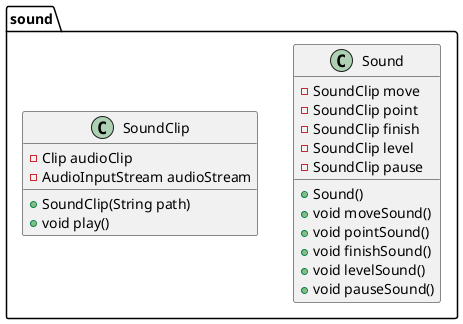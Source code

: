 @startuml
    package sound{
        class Sound {
            - SoundClip move
            - SoundClip point
            - SoundClip finish
            - SoundClip level
            - SoundClip pause

            + Sound()
            + void moveSound()
            + void pointSound()
            + void finishSound()
            + void levelSound()
            + void pauseSound()
        }

        class SoundClip {
            - Clip audioClip
            - AudioInputStream audioStream

            + SoundClip(String path)
            + void play()
        }
    }
@enduml